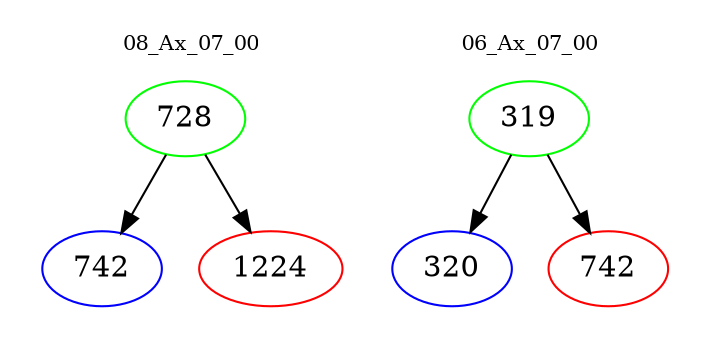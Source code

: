 digraph{
subgraph cluster_0 {
color = white
label = "08_Ax_07_00";
fontsize=10;
T0_728 [label="728", color="green"]
T0_728 -> T0_742 [color="black"]
T0_742 [label="742", color="blue"]
T0_728 -> T0_1224 [color="black"]
T0_1224 [label="1224", color="red"]
}
subgraph cluster_1 {
color = white
label = "06_Ax_07_00";
fontsize=10;
T1_319 [label="319", color="green"]
T1_319 -> T1_320 [color="black"]
T1_320 [label="320", color="blue"]
T1_319 -> T1_742 [color="black"]
T1_742 [label="742", color="red"]
}
}
